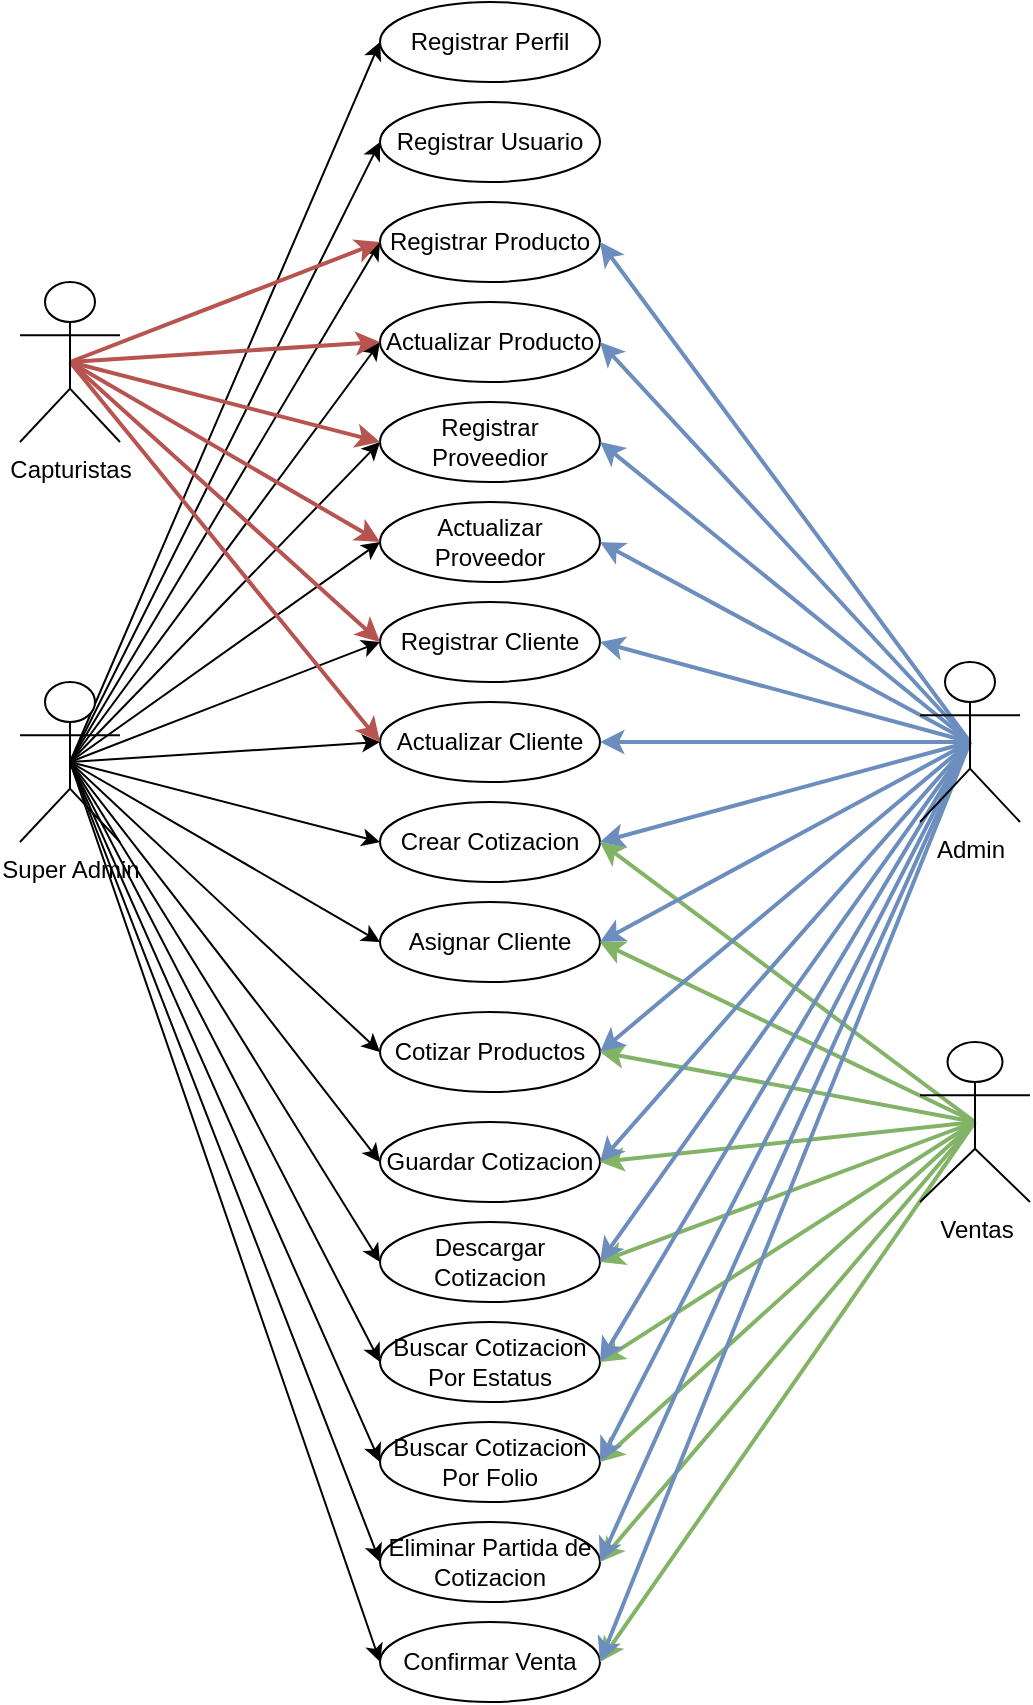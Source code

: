 <mxfile version="21.5.0" type="github">
  <diagram name="Página-1" id="jl9narghsGvmQzATfqyB">
    <mxGraphModel dx="1687" dy="936" grid="1" gridSize="10" guides="1" tooltips="1" connect="1" arrows="1" fold="1" page="1" pageScale="1" pageWidth="827" pageHeight="1169" math="0" shadow="0">
      <root>
        <mxCell id="0" />
        <mxCell id="1" parent="0" />
        <mxCell id="GilbHM1YJxlTG6mLyMr7-2" value="Registrar Usuario" style="ellipse;whiteSpace=wrap;html=1;" parent="1" vertex="1">
          <mxGeometry x="330" y="190" width="110" height="40" as="geometry" />
        </mxCell>
        <mxCell id="GilbHM1YJxlTG6mLyMr7-3" value="Registrar Perfil" style="ellipse;whiteSpace=wrap;html=1;" parent="1" vertex="1">
          <mxGeometry x="330" y="140" width="110" height="40" as="geometry" />
        </mxCell>
        <mxCell id="GilbHM1YJxlTG6mLyMr7-4" value="Registrar Producto" style="ellipse;whiteSpace=wrap;html=1;" parent="1" vertex="1">
          <mxGeometry x="330" y="240" width="110" height="40" as="geometry" />
        </mxCell>
        <mxCell id="GilbHM1YJxlTG6mLyMr7-5" value="Actualizar Producto" style="ellipse;whiteSpace=wrap;html=1;" parent="1" vertex="1">
          <mxGeometry x="330" y="290" width="110" height="40" as="geometry" />
        </mxCell>
        <mxCell id="GilbHM1YJxlTG6mLyMr7-6" value="Registrar Proveedior" style="ellipse;whiteSpace=wrap;html=1;" parent="1" vertex="1">
          <mxGeometry x="330" y="340" width="110" height="40" as="geometry" />
        </mxCell>
        <mxCell id="GilbHM1YJxlTG6mLyMr7-7" value="Actualizar Proveedor" style="ellipse;whiteSpace=wrap;html=1;" parent="1" vertex="1">
          <mxGeometry x="330" y="390" width="110" height="40" as="geometry" />
        </mxCell>
        <mxCell id="GilbHM1YJxlTG6mLyMr7-8" value="Registrar Cliente" style="ellipse;whiteSpace=wrap;html=1;" parent="1" vertex="1">
          <mxGeometry x="330" y="440" width="110" height="40" as="geometry" />
        </mxCell>
        <mxCell id="GilbHM1YJxlTG6mLyMr7-9" value="Actualizar Cliente" style="ellipse;whiteSpace=wrap;html=1;" parent="1" vertex="1">
          <mxGeometry x="330" y="490" width="110" height="40" as="geometry" />
        </mxCell>
        <mxCell id="GilbHM1YJxlTG6mLyMr7-10" value="Crear Cotizacion" style="ellipse;whiteSpace=wrap;html=1;" parent="1" vertex="1">
          <mxGeometry x="330" y="540" width="110" height="40" as="geometry" />
        </mxCell>
        <mxCell id="GilbHM1YJxlTG6mLyMr7-11" value="Asignar Cliente" style="ellipse;whiteSpace=wrap;html=1;" parent="1" vertex="1">
          <mxGeometry x="330" y="590" width="110" height="40" as="geometry" />
        </mxCell>
        <mxCell id="GilbHM1YJxlTG6mLyMr7-12" value="Cotizar Productos" style="ellipse;whiteSpace=wrap;html=1;" parent="1" vertex="1">
          <mxGeometry x="330" y="645" width="110" height="40" as="geometry" />
        </mxCell>
        <mxCell id="GilbHM1YJxlTG6mLyMr7-13" value="Guardar Cotizacion" style="ellipse;whiteSpace=wrap;html=1;" parent="1" vertex="1">
          <mxGeometry x="330" y="700" width="110" height="40" as="geometry" />
        </mxCell>
        <mxCell id="GilbHM1YJxlTG6mLyMr7-14" value="Descargar Cotizacion" style="ellipse;whiteSpace=wrap;html=1;" parent="1" vertex="1">
          <mxGeometry x="330" y="750" width="110" height="40" as="geometry" />
        </mxCell>
        <mxCell id="GilbHM1YJxlTG6mLyMr7-15" value="Buscar Cotizacion Por Estatus" style="ellipse;whiteSpace=wrap;html=1;" parent="1" vertex="1">
          <mxGeometry x="330" y="800" width="110" height="40" as="geometry" />
        </mxCell>
        <mxCell id="GilbHM1YJxlTG6mLyMr7-16" value="Buscar Cotizacion Por Folio" style="ellipse;whiteSpace=wrap;html=1;" parent="1" vertex="1">
          <mxGeometry x="330" y="850" width="110" height="40" as="geometry" />
        </mxCell>
        <mxCell id="GilbHM1YJxlTG6mLyMr7-17" value="Eliminar Partida de Cotizacion" style="ellipse;whiteSpace=wrap;html=1;" parent="1" vertex="1">
          <mxGeometry x="330" y="900" width="110" height="40" as="geometry" />
        </mxCell>
        <mxCell id="GilbHM1YJxlTG6mLyMr7-18" value="Confirmar Venta" style="ellipse;whiteSpace=wrap;html=1;" parent="1" vertex="1">
          <mxGeometry x="330" y="950" width="110" height="40" as="geometry" />
        </mxCell>
        <mxCell id="UZ2L8NYuwcKhNS8lTPTT-1" style="rounded=0;orthogonalLoop=1;jettySize=auto;html=1;exitX=0.5;exitY=0.5;exitDx=0;exitDy=0;exitPerimeter=0;entryX=0;entryY=0.5;entryDx=0;entryDy=0;" edge="1" parent="1" source="GilbHM1YJxlTG6mLyMr7-22" target="GilbHM1YJxlTG6mLyMr7-2">
          <mxGeometry relative="1" as="geometry" />
        </mxCell>
        <mxCell id="UZ2L8NYuwcKhNS8lTPTT-2" style="rounded=0;orthogonalLoop=1;jettySize=auto;html=1;exitX=0.5;exitY=0.5;exitDx=0;exitDy=0;exitPerimeter=0;entryX=0;entryY=0.5;entryDx=0;entryDy=0;" edge="1" parent="1" source="GilbHM1YJxlTG6mLyMr7-22" target="GilbHM1YJxlTG6mLyMr7-3">
          <mxGeometry relative="1" as="geometry" />
        </mxCell>
        <mxCell id="UZ2L8NYuwcKhNS8lTPTT-3" style="rounded=0;orthogonalLoop=1;jettySize=auto;html=1;exitX=0.5;exitY=0.5;exitDx=0;exitDy=0;exitPerimeter=0;entryX=0;entryY=0.5;entryDx=0;entryDy=0;" edge="1" parent="1" source="GilbHM1YJxlTG6mLyMr7-22" target="GilbHM1YJxlTG6mLyMr7-4">
          <mxGeometry relative="1" as="geometry" />
        </mxCell>
        <mxCell id="UZ2L8NYuwcKhNS8lTPTT-4" style="rounded=0;orthogonalLoop=1;jettySize=auto;html=1;exitX=0.5;exitY=0.5;exitDx=0;exitDy=0;exitPerimeter=0;entryX=0;entryY=0.5;entryDx=0;entryDy=0;" edge="1" parent="1" source="GilbHM1YJxlTG6mLyMr7-22" target="GilbHM1YJxlTG6mLyMr7-5">
          <mxGeometry relative="1" as="geometry" />
        </mxCell>
        <mxCell id="UZ2L8NYuwcKhNS8lTPTT-5" style="rounded=0;orthogonalLoop=1;jettySize=auto;html=1;exitX=0.5;exitY=0.5;exitDx=0;exitDy=0;exitPerimeter=0;entryX=0;entryY=0.5;entryDx=0;entryDy=0;" edge="1" parent="1" source="GilbHM1YJxlTG6mLyMr7-22" target="GilbHM1YJxlTG6mLyMr7-6">
          <mxGeometry relative="1" as="geometry" />
        </mxCell>
        <mxCell id="UZ2L8NYuwcKhNS8lTPTT-6" style="rounded=0;orthogonalLoop=1;jettySize=auto;html=1;exitX=0.5;exitY=0.5;exitDx=0;exitDy=0;exitPerimeter=0;entryX=0;entryY=0.5;entryDx=0;entryDy=0;" edge="1" parent="1" source="GilbHM1YJxlTG6mLyMr7-22" target="GilbHM1YJxlTG6mLyMr7-7">
          <mxGeometry relative="1" as="geometry" />
        </mxCell>
        <mxCell id="UZ2L8NYuwcKhNS8lTPTT-7" style="rounded=0;orthogonalLoop=1;jettySize=auto;html=1;exitX=0.5;exitY=0.5;exitDx=0;exitDy=0;exitPerimeter=0;entryX=0;entryY=0.5;entryDx=0;entryDy=0;" edge="1" parent="1" source="GilbHM1YJxlTG6mLyMr7-22" target="GilbHM1YJxlTG6mLyMr7-8">
          <mxGeometry relative="1" as="geometry" />
        </mxCell>
        <mxCell id="UZ2L8NYuwcKhNS8lTPTT-8" style="rounded=0;orthogonalLoop=1;jettySize=auto;html=1;exitX=0.5;exitY=0.5;exitDx=0;exitDy=0;exitPerimeter=0;entryX=0;entryY=0.5;entryDx=0;entryDy=0;" edge="1" parent="1" source="GilbHM1YJxlTG6mLyMr7-22" target="GilbHM1YJxlTG6mLyMr7-9">
          <mxGeometry relative="1" as="geometry" />
        </mxCell>
        <mxCell id="UZ2L8NYuwcKhNS8lTPTT-9" style="rounded=0;orthogonalLoop=1;jettySize=auto;html=1;exitX=0.5;exitY=0.5;exitDx=0;exitDy=0;exitPerimeter=0;entryX=0;entryY=0.5;entryDx=0;entryDy=0;" edge="1" parent="1" source="GilbHM1YJxlTG6mLyMr7-22" target="GilbHM1YJxlTG6mLyMr7-10">
          <mxGeometry relative="1" as="geometry">
            <mxPoint x="280" y="510" as="targetPoint" />
          </mxGeometry>
        </mxCell>
        <mxCell id="UZ2L8NYuwcKhNS8lTPTT-10" style="rounded=0;orthogonalLoop=1;jettySize=auto;html=1;exitX=0.5;exitY=0.5;exitDx=0;exitDy=0;exitPerimeter=0;entryX=0;entryY=0.5;entryDx=0;entryDy=0;" edge="1" parent="1" source="GilbHM1YJxlTG6mLyMr7-22" target="GilbHM1YJxlTG6mLyMr7-11">
          <mxGeometry relative="1" as="geometry" />
        </mxCell>
        <mxCell id="UZ2L8NYuwcKhNS8lTPTT-11" style="rounded=0;orthogonalLoop=1;jettySize=auto;html=1;exitX=0.5;exitY=0.5;exitDx=0;exitDy=0;exitPerimeter=0;entryX=0;entryY=0.5;entryDx=0;entryDy=0;" edge="1" parent="1" source="GilbHM1YJxlTG6mLyMr7-22" target="GilbHM1YJxlTG6mLyMr7-12">
          <mxGeometry relative="1" as="geometry" />
        </mxCell>
        <mxCell id="UZ2L8NYuwcKhNS8lTPTT-12" style="rounded=0;orthogonalLoop=1;jettySize=auto;html=1;exitX=0.5;exitY=0.5;exitDx=0;exitDy=0;exitPerimeter=0;entryX=0;entryY=0.5;entryDx=0;entryDy=0;" edge="1" parent="1" source="GilbHM1YJxlTG6mLyMr7-22" target="GilbHM1YJxlTG6mLyMr7-13">
          <mxGeometry relative="1" as="geometry" />
        </mxCell>
        <mxCell id="UZ2L8NYuwcKhNS8lTPTT-13" style="rounded=0;orthogonalLoop=1;jettySize=auto;html=1;exitX=0.5;exitY=0.5;exitDx=0;exitDy=0;exitPerimeter=0;entryX=0;entryY=0.5;entryDx=0;entryDy=0;" edge="1" parent="1" source="GilbHM1YJxlTG6mLyMr7-22" target="GilbHM1YJxlTG6mLyMr7-14">
          <mxGeometry relative="1" as="geometry" />
        </mxCell>
        <mxCell id="UZ2L8NYuwcKhNS8lTPTT-14" style="rounded=0;orthogonalLoop=1;jettySize=auto;html=1;exitX=0.5;exitY=0.5;exitDx=0;exitDy=0;exitPerimeter=0;entryX=0;entryY=0.5;entryDx=0;entryDy=0;" edge="1" parent="1" source="GilbHM1YJxlTG6mLyMr7-22" target="GilbHM1YJxlTG6mLyMr7-15">
          <mxGeometry relative="1" as="geometry" />
        </mxCell>
        <mxCell id="UZ2L8NYuwcKhNS8lTPTT-15" style="rounded=0;orthogonalLoop=1;jettySize=auto;html=1;exitX=0.5;exitY=0.5;exitDx=0;exitDy=0;exitPerimeter=0;entryX=0;entryY=0.5;entryDx=0;entryDy=0;" edge="1" parent="1" source="GilbHM1YJxlTG6mLyMr7-22" target="GilbHM1YJxlTG6mLyMr7-16">
          <mxGeometry relative="1" as="geometry" />
        </mxCell>
        <mxCell id="UZ2L8NYuwcKhNS8lTPTT-16" style="rounded=0;orthogonalLoop=1;jettySize=auto;html=1;exitX=0.5;exitY=0.5;exitDx=0;exitDy=0;exitPerimeter=0;entryX=0;entryY=0.5;entryDx=0;entryDy=0;" edge="1" parent="1" source="GilbHM1YJxlTG6mLyMr7-22" target="GilbHM1YJxlTG6mLyMr7-17">
          <mxGeometry relative="1" as="geometry" />
        </mxCell>
        <mxCell id="UZ2L8NYuwcKhNS8lTPTT-17" style="rounded=0;orthogonalLoop=1;jettySize=auto;html=1;exitX=0.5;exitY=0.5;exitDx=0;exitDy=0;exitPerimeter=0;entryX=0;entryY=0.5;entryDx=0;entryDy=0;" edge="1" parent="1" source="GilbHM1YJxlTG6mLyMr7-22" target="GilbHM1YJxlTG6mLyMr7-18">
          <mxGeometry relative="1" as="geometry" />
        </mxCell>
        <mxCell id="GilbHM1YJxlTG6mLyMr7-22" value="Super Admin" style="shape=umlActor;verticalLabelPosition=bottom;verticalAlign=top;html=1;outlineConnect=0;" parent="1" vertex="1">
          <mxGeometry x="150" y="480" width="50" height="80" as="geometry" />
        </mxCell>
        <mxCell id="UZ2L8NYuwcKhNS8lTPTT-18" style="rounded=0;orthogonalLoop=1;jettySize=auto;html=1;exitX=0.5;exitY=0.5;exitDx=0;exitDy=0;exitPerimeter=0;entryX=0;entryY=0.5;entryDx=0;entryDy=0;fillColor=#f8cecc;strokeColor=#b85450;strokeWidth=2;" edge="1" parent="1" source="GilbHM1YJxlTG6mLyMr7-25" target="GilbHM1YJxlTG6mLyMr7-4">
          <mxGeometry relative="1" as="geometry" />
        </mxCell>
        <mxCell id="UZ2L8NYuwcKhNS8lTPTT-19" style="rounded=0;orthogonalLoop=1;jettySize=auto;html=1;exitX=0.5;exitY=0.5;exitDx=0;exitDy=0;exitPerimeter=0;fillColor=#f8cecc;strokeColor=#b85450;strokeWidth=2;" edge="1" parent="1" source="GilbHM1YJxlTG6mLyMr7-25">
          <mxGeometry relative="1" as="geometry">
            <mxPoint x="330" y="360" as="targetPoint" />
          </mxGeometry>
        </mxCell>
        <mxCell id="UZ2L8NYuwcKhNS8lTPTT-20" style="rounded=0;orthogonalLoop=1;jettySize=auto;html=1;exitX=0.5;exitY=0.5;exitDx=0;exitDy=0;exitPerimeter=0;entryX=0;entryY=0.5;entryDx=0;entryDy=0;fillColor=#f8cecc;strokeColor=#b85450;strokeWidth=2;" edge="1" parent="1" source="GilbHM1YJxlTG6mLyMr7-25" target="GilbHM1YJxlTG6mLyMr7-8">
          <mxGeometry relative="1" as="geometry" />
        </mxCell>
        <mxCell id="UZ2L8NYuwcKhNS8lTPTT-58" style="rounded=0;orthogonalLoop=1;jettySize=auto;html=1;exitX=0.5;exitY=0.5;exitDx=0;exitDy=0;exitPerimeter=0;entryX=0;entryY=0.5;entryDx=0;entryDy=0;fillColor=#f8cecc;strokeColor=#b85450;strokeWidth=2;" edge="1" parent="1" source="GilbHM1YJxlTG6mLyMr7-25" target="GilbHM1YJxlTG6mLyMr7-5">
          <mxGeometry relative="1" as="geometry" />
        </mxCell>
        <mxCell id="UZ2L8NYuwcKhNS8lTPTT-59" style="rounded=0;orthogonalLoop=1;jettySize=auto;html=1;exitX=0.5;exitY=0.5;exitDx=0;exitDy=0;exitPerimeter=0;entryX=0;entryY=0.5;entryDx=0;entryDy=0;fillColor=#f8cecc;strokeColor=#b85450;strokeWidth=2;" edge="1" parent="1" source="GilbHM1YJxlTG6mLyMr7-25" target="GilbHM1YJxlTG6mLyMr7-7">
          <mxGeometry relative="1" as="geometry" />
        </mxCell>
        <mxCell id="UZ2L8NYuwcKhNS8lTPTT-60" style="rounded=0;orthogonalLoop=1;jettySize=auto;html=1;exitX=0.5;exitY=0.5;exitDx=0;exitDy=0;exitPerimeter=0;entryX=0;entryY=0.5;entryDx=0;entryDy=0;fillColor=#f8cecc;strokeColor=#b85450;strokeWidth=2;" edge="1" parent="1" source="GilbHM1YJxlTG6mLyMr7-25" target="GilbHM1YJxlTG6mLyMr7-9">
          <mxGeometry relative="1" as="geometry" />
        </mxCell>
        <mxCell id="GilbHM1YJxlTG6mLyMr7-25" value="Capturistas" style="shape=umlActor;verticalLabelPosition=bottom;verticalAlign=top;html=1;outlineConnect=0;" parent="1" vertex="1">
          <mxGeometry x="150" y="280" width="50" height="80" as="geometry" />
        </mxCell>
        <mxCell id="UZ2L8NYuwcKhNS8lTPTT-53" style="rounded=0;orthogonalLoop=1;jettySize=auto;html=1;exitX=0.5;exitY=0.5;exitDx=0;exitDy=0;exitPerimeter=0;entryX=1;entryY=0.5;entryDx=0;entryDy=0;fillColor=#d5e8d4;strokeColor=#82b366;strokeWidth=2;" edge="1" parent="1" source="GilbHM1YJxlTG6mLyMr7-26" target="GilbHM1YJxlTG6mLyMr7-10">
          <mxGeometry relative="1" as="geometry" />
        </mxCell>
        <mxCell id="UZ2L8NYuwcKhNS8lTPTT-54" style="rounded=0;orthogonalLoop=1;jettySize=auto;html=1;exitX=0.5;exitY=0.5;exitDx=0;exitDy=0;exitPerimeter=0;entryX=1;entryY=0.5;entryDx=0;entryDy=0;fillColor=#d5e8d4;strokeColor=#82b366;strokeWidth=2;" edge="1" parent="1" source="GilbHM1YJxlTG6mLyMr7-26" target="GilbHM1YJxlTG6mLyMr7-11">
          <mxGeometry relative="1" as="geometry" />
        </mxCell>
        <mxCell id="UZ2L8NYuwcKhNS8lTPTT-55" style="rounded=0;orthogonalLoop=1;jettySize=auto;html=1;exitX=0.5;exitY=0.5;exitDx=0;exitDy=0;exitPerimeter=0;entryX=1;entryY=0.5;entryDx=0;entryDy=0;fillColor=#d5e8d4;strokeColor=#82b366;strokeWidth=2;" edge="1" parent="1" source="GilbHM1YJxlTG6mLyMr7-26" target="GilbHM1YJxlTG6mLyMr7-12">
          <mxGeometry relative="1" as="geometry" />
        </mxCell>
        <mxCell id="UZ2L8NYuwcKhNS8lTPTT-56" style="rounded=0;orthogonalLoop=1;jettySize=auto;html=1;exitX=0.5;exitY=0.5;exitDx=0;exitDy=0;exitPerimeter=0;entryX=1;entryY=0.5;entryDx=0;entryDy=0;fillColor=#d5e8d4;strokeColor=#82b366;strokeWidth=2;" edge="1" parent="1" source="GilbHM1YJxlTG6mLyMr7-26" target="GilbHM1YJxlTG6mLyMr7-13">
          <mxGeometry relative="1" as="geometry" />
        </mxCell>
        <mxCell id="UZ2L8NYuwcKhNS8lTPTT-57" style="rounded=0;orthogonalLoop=1;jettySize=auto;html=1;exitX=0.5;exitY=0.5;exitDx=0;exitDy=0;exitPerimeter=0;entryX=1;entryY=0.5;entryDx=0;entryDy=0;fillColor=#d5e8d4;strokeColor=#82b366;strokeWidth=2;" edge="1" parent="1" source="GilbHM1YJxlTG6mLyMr7-26" target="GilbHM1YJxlTG6mLyMr7-14">
          <mxGeometry relative="1" as="geometry" />
        </mxCell>
        <mxCell id="UZ2L8NYuwcKhNS8lTPTT-61" style="rounded=0;orthogonalLoop=1;jettySize=auto;html=1;exitX=0.5;exitY=0.5;exitDx=0;exitDy=0;exitPerimeter=0;entryX=1;entryY=0.5;entryDx=0;entryDy=0;fillColor=#d5e8d4;strokeColor=#82b366;strokeWidth=2;" edge="1" parent="1" source="GilbHM1YJxlTG6mLyMr7-26" target="GilbHM1YJxlTG6mLyMr7-15">
          <mxGeometry relative="1" as="geometry" />
        </mxCell>
        <mxCell id="UZ2L8NYuwcKhNS8lTPTT-62" style="rounded=0;orthogonalLoop=1;jettySize=auto;html=1;exitX=0.5;exitY=0.5;exitDx=0;exitDy=0;exitPerimeter=0;entryX=1;entryY=0.5;entryDx=0;entryDy=0;fillColor=#d5e8d4;strokeColor=#82b366;strokeWidth=2;" edge="1" parent="1" source="GilbHM1YJxlTG6mLyMr7-26" target="GilbHM1YJxlTG6mLyMr7-16">
          <mxGeometry relative="1" as="geometry" />
        </mxCell>
        <mxCell id="UZ2L8NYuwcKhNS8lTPTT-63" style="rounded=0;orthogonalLoop=1;jettySize=auto;html=1;exitX=0.5;exitY=0.5;exitDx=0;exitDy=0;exitPerimeter=0;entryX=1;entryY=0.5;entryDx=0;entryDy=0;fillColor=#d5e8d4;strokeColor=#82b366;strokeWidth=2;" edge="1" parent="1" source="GilbHM1YJxlTG6mLyMr7-26" target="GilbHM1YJxlTG6mLyMr7-17">
          <mxGeometry relative="1" as="geometry" />
        </mxCell>
        <mxCell id="UZ2L8NYuwcKhNS8lTPTT-64" style="rounded=0;orthogonalLoop=1;jettySize=auto;html=1;exitX=0.5;exitY=0.5;exitDx=0;exitDy=0;exitPerimeter=0;entryX=1;entryY=0.5;entryDx=0;entryDy=0;fillColor=#d5e8d4;strokeColor=#82b366;strokeWidth=2;" edge="1" parent="1" source="GilbHM1YJxlTG6mLyMr7-26" target="GilbHM1YJxlTG6mLyMr7-18">
          <mxGeometry relative="1" as="geometry" />
        </mxCell>
        <mxCell id="GilbHM1YJxlTG6mLyMr7-26" value="Ventas" style="shape=umlActor;verticalLabelPosition=bottom;verticalAlign=top;html=1;outlineConnect=0;" parent="1" vertex="1">
          <mxGeometry x="600" y="660" width="55" height="80" as="geometry" />
        </mxCell>
        <mxCell id="UZ2L8NYuwcKhNS8lTPTT-38" style="rounded=0;orthogonalLoop=1;jettySize=auto;html=1;exitX=0.5;exitY=0.5;exitDx=0;exitDy=0;exitPerimeter=0;entryX=1;entryY=0.5;entryDx=0;entryDy=0;fillColor=#dae8fc;strokeColor=#6c8ebf;strokeWidth=2;" edge="1" parent="1" source="UZ2L8NYuwcKhNS8lTPTT-37" target="GilbHM1YJxlTG6mLyMr7-4">
          <mxGeometry relative="1" as="geometry" />
        </mxCell>
        <mxCell id="UZ2L8NYuwcKhNS8lTPTT-39" style="rounded=0;orthogonalLoop=1;jettySize=auto;html=1;exitX=0.5;exitY=0.5;exitDx=0;exitDy=0;exitPerimeter=0;entryX=1;entryY=0.5;entryDx=0;entryDy=0;fillColor=#dae8fc;strokeColor=#6c8ebf;strokeWidth=2;" edge="1" parent="1" source="UZ2L8NYuwcKhNS8lTPTT-37" target="GilbHM1YJxlTG6mLyMr7-5">
          <mxGeometry relative="1" as="geometry" />
        </mxCell>
        <mxCell id="UZ2L8NYuwcKhNS8lTPTT-40" style="rounded=0;orthogonalLoop=1;jettySize=auto;html=1;exitX=0.5;exitY=0.5;exitDx=0;exitDy=0;exitPerimeter=0;entryX=1;entryY=0.5;entryDx=0;entryDy=0;fillColor=#dae8fc;strokeColor=#6c8ebf;strokeWidth=2;" edge="1" parent="1" source="UZ2L8NYuwcKhNS8lTPTT-37" target="GilbHM1YJxlTG6mLyMr7-6">
          <mxGeometry relative="1" as="geometry" />
        </mxCell>
        <mxCell id="UZ2L8NYuwcKhNS8lTPTT-41" style="rounded=0;orthogonalLoop=1;jettySize=auto;html=1;exitX=0.5;exitY=0.5;exitDx=0;exitDy=0;exitPerimeter=0;entryX=1;entryY=0.5;entryDx=0;entryDy=0;fillColor=#dae8fc;strokeColor=#6c8ebf;strokeWidth=2;" edge="1" parent="1" source="UZ2L8NYuwcKhNS8lTPTT-37" target="GilbHM1YJxlTG6mLyMr7-7">
          <mxGeometry relative="1" as="geometry" />
        </mxCell>
        <mxCell id="UZ2L8NYuwcKhNS8lTPTT-42" style="rounded=0;orthogonalLoop=1;jettySize=auto;html=1;exitX=0.5;exitY=0.5;exitDx=0;exitDy=0;exitPerimeter=0;entryX=1;entryY=0.5;entryDx=0;entryDy=0;fillColor=#dae8fc;strokeColor=#6c8ebf;strokeWidth=2;" edge="1" parent="1" source="UZ2L8NYuwcKhNS8lTPTT-37" target="GilbHM1YJxlTG6mLyMr7-8">
          <mxGeometry relative="1" as="geometry" />
        </mxCell>
        <mxCell id="UZ2L8NYuwcKhNS8lTPTT-43" style="rounded=0;orthogonalLoop=1;jettySize=auto;html=1;exitX=0.5;exitY=0.5;exitDx=0;exitDy=0;exitPerimeter=0;entryX=1;entryY=0.5;entryDx=0;entryDy=0;fillColor=#dae8fc;strokeColor=#6c8ebf;strokeWidth=2;" edge="1" parent="1" source="UZ2L8NYuwcKhNS8lTPTT-37" target="GilbHM1YJxlTG6mLyMr7-9">
          <mxGeometry relative="1" as="geometry" />
        </mxCell>
        <mxCell id="UZ2L8NYuwcKhNS8lTPTT-44" style="rounded=0;orthogonalLoop=1;jettySize=auto;html=1;exitX=0.5;exitY=0.5;exitDx=0;exitDy=0;exitPerimeter=0;entryX=1;entryY=0.5;entryDx=0;entryDy=0;fillColor=#dae8fc;strokeColor=#6c8ebf;strokeWidth=2;" edge="1" parent="1" source="UZ2L8NYuwcKhNS8lTPTT-37" target="GilbHM1YJxlTG6mLyMr7-10">
          <mxGeometry relative="1" as="geometry" />
        </mxCell>
        <mxCell id="UZ2L8NYuwcKhNS8lTPTT-45" style="rounded=0;orthogonalLoop=1;jettySize=auto;html=1;exitX=0.5;exitY=0.5;exitDx=0;exitDy=0;exitPerimeter=0;entryX=1;entryY=0.5;entryDx=0;entryDy=0;fillColor=#dae8fc;strokeColor=#6c8ebf;strokeWidth=2;" edge="1" parent="1" source="UZ2L8NYuwcKhNS8lTPTT-37" target="GilbHM1YJxlTG6mLyMr7-11">
          <mxGeometry relative="1" as="geometry" />
        </mxCell>
        <mxCell id="UZ2L8NYuwcKhNS8lTPTT-46" style="rounded=0;orthogonalLoop=1;jettySize=auto;html=1;exitX=0.5;exitY=0.5;exitDx=0;exitDy=0;exitPerimeter=0;entryX=1;entryY=0.5;entryDx=0;entryDy=0;fillColor=#dae8fc;strokeColor=#6c8ebf;strokeWidth=2;" edge="1" parent="1" source="UZ2L8NYuwcKhNS8lTPTT-37" target="GilbHM1YJxlTG6mLyMr7-12">
          <mxGeometry relative="1" as="geometry" />
        </mxCell>
        <mxCell id="UZ2L8NYuwcKhNS8lTPTT-47" style="rounded=0;orthogonalLoop=1;jettySize=auto;html=1;exitX=0.5;exitY=0.5;exitDx=0;exitDy=0;exitPerimeter=0;entryX=1;entryY=0.5;entryDx=0;entryDy=0;fillColor=#dae8fc;strokeColor=#6c8ebf;strokeWidth=2;" edge="1" parent="1" source="UZ2L8NYuwcKhNS8lTPTT-37" target="GilbHM1YJxlTG6mLyMr7-13">
          <mxGeometry relative="1" as="geometry" />
        </mxCell>
        <mxCell id="UZ2L8NYuwcKhNS8lTPTT-48" style="rounded=0;orthogonalLoop=1;jettySize=auto;html=1;exitX=0.5;exitY=0.5;exitDx=0;exitDy=0;exitPerimeter=0;entryX=1;entryY=0.5;entryDx=0;entryDy=0;fillColor=#dae8fc;strokeColor=#6c8ebf;strokeWidth=2;" edge="1" parent="1" source="UZ2L8NYuwcKhNS8lTPTT-37" target="GilbHM1YJxlTG6mLyMr7-14">
          <mxGeometry relative="1" as="geometry" />
        </mxCell>
        <mxCell id="UZ2L8NYuwcKhNS8lTPTT-49" style="rounded=0;orthogonalLoop=1;jettySize=auto;html=1;exitX=0.5;exitY=0.5;exitDx=0;exitDy=0;exitPerimeter=0;entryX=1;entryY=0.5;entryDx=0;entryDy=0;fillColor=#dae8fc;strokeColor=#6c8ebf;strokeWidth=2;" edge="1" parent="1" source="UZ2L8NYuwcKhNS8lTPTT-37" target="GilbHM1YJxlTG6mLyMr7-15">
          <mxGeometry relative="1" as="geometry" />
        </mxCell>
        <mxCell id="UZ2L8NYuwcKhNS8lTPTT-50" style="rounded=0;orthogonalLoop=1;jettySize=auto;html=1;exitX=0.5;exitY=0.5;exitDx=0;exitDy=0;exitPerimeter=0;entryX=1;entryY=0.5;entryDx=0;entryDy=0;fillColor=#dae8fc;strokeColor=#6c8ebf;strokeWidth=2;" edge="1" parent="1" source="UZ2L8NYuwcKhNS8lTPTT-37" target="GilbHM1YJxlTG6mLyMr7-16">
          <mxGeometry relative="1" as="geometry" />
        </mxCell>
        <mxCell id="UZ2L8NYuwcKhNS8lTPTT-51" style="rounded=0;orthogonalLoop=1;jettySize=auto;html=1;exitX=0.5;exitY=0.5;exitDx=0;exitDy=0;exitPerimeter=0;entryX=1;entryY=0.5;entryDx=0;entryDy=0;fillColor=#dae8fc;strokeColor=#6c8ebf;strokeWidth=2;" edge="1" parent="1" source="UZ2L8NYuwcKhNS8lTPTT-37" target="GilbHM1YJxlTG6mLyMr7-17">
          <mxGeometry relative="1" as="geometry" />
        </mxCell>
        <mxCell id="UZ2L8NYuwcKhNS8lTPTT-52" style="rounded=0;orthogonalLoop=1;jettySize=auto;html=1;exitX=0.5;exitY=0.5;exitDx=0;exitDy=0;exitPerimeter=0;entryX=1;entryY=0.5;entryDx=0;entryDy=0;fillColor=#dae8fc;strokeColor=#6c8ebf;strokeWidth=2;" edge="1" parent="1" source="UZ2L8NYuwcKhNS8lTPTT-37" target="GilbHM1YJxlTG6mLyMr7-18">
          <mxGeometry relative="1" as="geometry" />
        </mxCell>
        <mxCell id="UZ2L8NYuwcKhNS8lTPTT-37" value="Admin" style="shape=umlActor;verticalLabelPosition=bottom;verticalAlign=top;html=1;outlineConnect=0;" vertex="1" parent="1">
          <mxGeometry x="600" y="470" width="50" height="80" as="geometry" />
        </mxCell>
      </root>
    </mxGraphModel>
  </diagram>
</mxfile>
